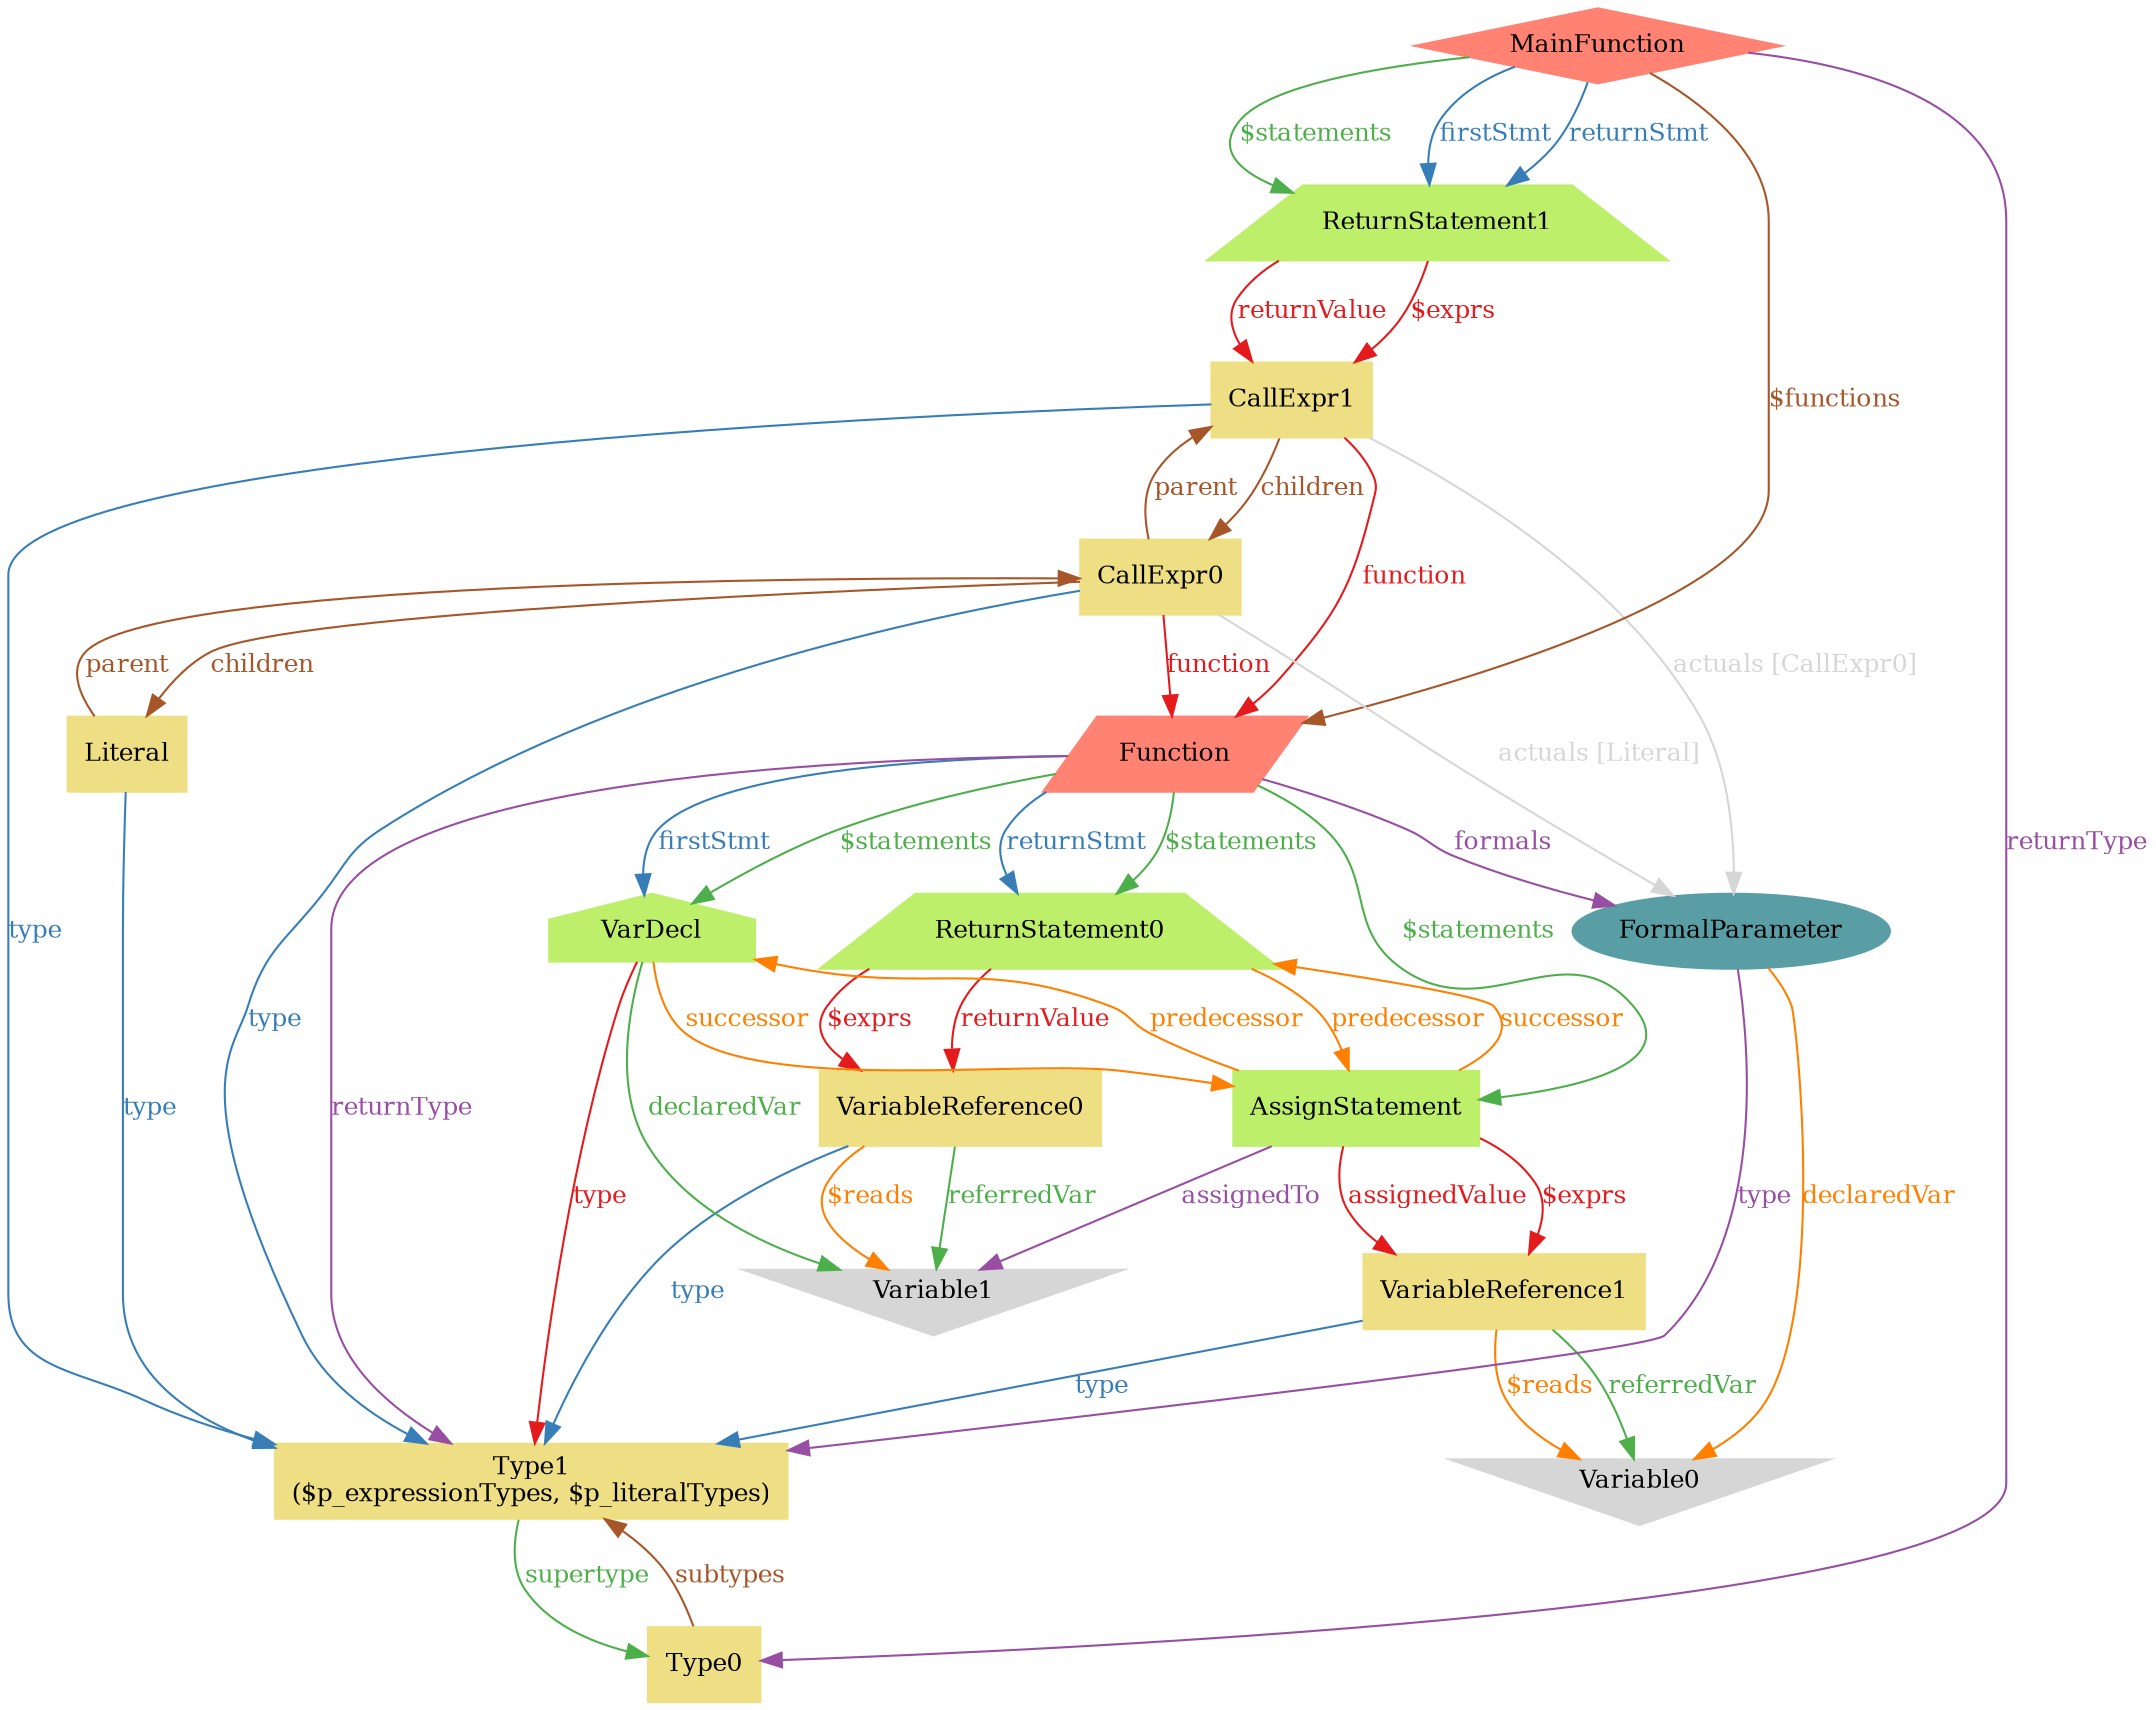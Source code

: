 digraph "graph" {
graph [fontsize=12]
node [fontsize=12]
edge [fontsize=12]
rankdir=TB;
"N5" -> "N4" [uuid = "<AssignStatement, VariableReference1>", color = "#e41a1c", fontcolor = "#e41a1c", style = "solid", label = "$exprs", dir = "forward", weight = "1"]
"N7" -> "N6" [uuid = "<ReturnStatement0, VariableReference0>", color = "#e41a1c", fontcolor = "#e41a1c", style = "solid", label = "$exprs", dir = "forward", weight = "1"]
"N14" -> "N13" [uuid = "<ReturnStatement1, CallExpr1>", color = "#e41a1c", fontcolor = "#e41a1c", style = "solid", label = "$exprs", dir = "forward", weight = "1"]
"N15" -> "N11" [uuid = "<MainFunction, Function>", color = "#a65628", fontcolor = "#a65628", style = "solid", label = "$functions", dir = "forward", weight = "1"]
"N6" -> "N1" [uuid = "<VariableReference0, Variable1>", color = "#ff7f00", fontcolor = "#ff7f00", style = "solid", label = "$reads", dir = "forward", weight = "1"]
"N4" -> "N0" [uuid = "<VariableReference1, Variable0>", color = "#ff7f00", fontcolor = "#ff7f00", style = "solid", label = "$reads", dir = "forward", weight = "1"]
"N11" -> "N5" [uuid = "<Function, AssignStatement>", color = "#4daf4a", fontcolor = "#4daf4a", style = "solid", label = "$statements", dir = "forward", weight = "1"]
"N11" -> "N7" [uuid = "<Function, ReturnStatement0>", color = "#4daf4a", fontcolor = "#4daf4a", style = "solid", label = "$statements", dir = "forward", weight = "1"]
"N11" -> "N8" [uuid = "<Function, VarDecl>", color = "#4daf4a", fontcolor = "#4daf4a", style = "solid", label = "$statements", dir = "forward", weight = "1"]
"N15" -> "N14" [uuid = "<MainFunction, ReturnStatement1>", color = "#4daf4a", fontcolor = "#4daf4a", style = "solid", label = "$statements", dir = "forward", weight = "1"]
"N12" -> "N10" [uuid = "<CallExpr0, Literal, FormalParameter>", color = "#d6d6d6", fontcolor = "#d6d6d6", style = "solid", label = "actuals [Literal]", dir = "forward", weight = "1"]
"N13" -> "N10" [uuid = "<CallExpr1, CallExpr0, FormalParameter>", color = "#d6d6d6", fontcolor = "#d6d6d6", style = "solid", label = "actuals [CallExpr0]", dir = "forward", weight = "1"]
"N5" -> "N1" [uuid = "<AssignStatement, Variable1>", color = "#984ea3", fontcolor = "#984ea3", style = "solid", label = "assignedTo", dir = "forward", weight = "1"]
"N5" -> "N4" [uuid = "<AssignStatement, VariableReference1>", color = "#e41a1c", fontcolor = "#e41a1c", style = "solid", label = "assignedValue", dir = "forward", weight = "1"]
"N12" -> "N9" [uuid = "<CallExpr0, Literal>", color = "#a65628", fontcolor = "#a65628", style = "solid", label = "children", dir = "forward", weight = "1"]
"N13" -> "N12" [uuid = "<CallExpr1, CallExpr0>", color = "#a65628", fontcolor = "#a65628", style = "solid", label = "children", dir = "forward", weight = "1"]
"N10" -> "N0" [uuid = "<FormalParameter, Variable0>", color = "#ff7f00", fontcolor = "#ff7f00", style = "solid", label = "declaredVar", dir = "forward", weight = "1"]
"N8" -> "N1" [uuid = "<VarDecl, Variable1>", color = "#4daf4a", fontcolor = "#4daf4a", style = "solid", label = "declaredVar", dir = "forward", weight = "1"]
"N11" -> "N8" [uuid = "<Function, VarDecl>", color = "#377eb8", fontcolor = "#377eb8", style = "solid", label = "firstStmt", dir = "forward", weight = "1"]
"N15" -> "N14" [uuid = "<MainFunction, ReturnStatement1>", color = "#377eb8", fontcolor = "#377eb8", style = "solid", label = "firstStmt", dir = "forward", weight = "1"]
"N11" -> "N10" [uuid = "<Function, FormalParameter>", color = "#984ea3", fontcolor = "#984ea3", style = "solid", label = "formals", dir = "forward", weight = "1"]
"N12" -> "N11" [uuid = "<CallExpr0, Function>", color = "#e41a1c", fontcolor = "#e41a1c", style = "solid", label = "function", dir = "forward", weight = "1"]
"N13" -> "N11" [uuid = "<CallExpr1, Function>", color = "#e41a1c", fontcolor = "#e41a1c", style = "solid", label = "function", dir = "forward", weight = "1"]
"N13" -> "N12" [uuid = "<CallExpr0, CallExpr1>", color = "#a65628", fontcolor = "#a65628", style = "solid", label = "parent", dir = "back", weight = "1"]
"N12" -> "N9" [uuid = "<Literal, CallExpr0>", color = "#a65628", fontcolor = "#a65628", style = "solid", label = "parent", dir = "back", weight = "1"]
"N8" -> "N5" [uuid = "<AssignStatement, VarDecl>", color = "#ff7f00", fontcolor = "#ff7f00", style = "solid", label = "predecessor", dir = "back", weight = "1"]
"N7" -> "N5" [uuid = "<ReturnStatement0, AssignStatement>", color = "#ff7f00", fontcolor = "#ff7f00", style = "solid", label = "predecessor", dir = "forward", weight = "1"]
"N6" -> "N1" [uuid = "<VariableReference0, Variable1>", color = "#4daf4a", fontcolor = "#4daf4a", style = "solid", label = "referredVar", dir = "forward", weight = "1"]
"N4" -> "N0" [uuid = "<VariableReference1, Variable0>", color = "#4daf4a", fontcolor = "#4daf4a", style = "solid", label = "referredVar", dir = "forward", weight = "1"]
"N11" -> "N7" [uuid = "<Function, ReturnStatement0>", color = "#377eb8", fontcolor = "#377eb8", style = "solid", label = "returnStmt", dir = "forward", weight = "1"]
"N15" -> "N14" [uuid = "<MainFunction, ReturnStatement1>", color = "#377eb8", fontcolor = "#377eb8", style = "solid", label = "returnStmt", dir = "forward", weight = "1"]
"N11" -> "N3" [uuid = "<Function, Type1>", color = "#984ea3", fontcolor = "#984ea3", style = "solid", label = "returnType", dir = "forward", weight = "1"]
"N15" -> "N2" [uuid = "<MainFunction, Type0>", color = "#984ea3", fontcolor = "#984ea3", style = "solid", label = "returnType", dir = "forward", weight = "1"]
"N7" -> "N6" [uuid = "<ReturnStatement0, VariableReference0>", color = "#e41a1c", fontcolor = "#e41a1c", style = "solid", label = "returnValue", dir = "forward", weight = "1"]
"N14" -> "N13" [uuid = "<ReturnStatement1, CallExpr1>", color = "#e41a1c", fontcolor = "#e41a1c", style = "solid", label = "returnValue", dir = "forward", weight = "1"]
"N3" -> "N2" [uuid = "<Type0, Type1>", color = "#a65628", fontcolor = "#a65628", style = "solid", label = "subtypes", dir = "back", weight = "1"]
"N7" -> "N5" [uuid = "<AssignStatement, ReturnStatement0>", color = "#ff7f00", fontcolor = "#ff7f00", style = "solid", label = "successor", dir = "back", weight = "1"]
"N8" -> "N5" [uuid = "<VarDecl, AssignStatement>", color = "#ff7f00", fontcolor = "#ff7f00", style = "solid", label = "successor", dir = "forward", weight = "1"]
"N3" -> "N2" [uuid = "<Type1, Type0>", color = "#4daf4a", fontcolor = "#4daf4a", style = "solid", label = "supertype", dir = "forward", weight = "1"]
"N12" -> "N3" [uuid = "<CallExpr0, Type1>", color = "#377eb8", fontcolor = "#377eb8", style = "solid", label = "type", dir = "forward", weight = "1"]
"N13" -> "N3" [uuid = "<CallExpr1, Type1>", color = "#377eb8", fontcolor = "#377eb8", style = "solid", label = "type", dir = "forward", weight = "1"]
"N9" -> "N3" [uuid = "<Literal, Type1>", color = "#377eb8", fontcolor = "#377eb8", style = "solid", label = "type", dir = "forward", weight = "1"]
"N6" -> "N3" [uuid = "<VariableReference0, Type1>", color = "#377eb8", fontcolor = "#377eb8", style = "solid", label = "type", dir = "forward", weight = "1"]
"N4" -> "N3" [uuid = "<VariableReference1, Type1>", color = "#377eb8", fontcolor = "#377eb8", style = "solid", label = "type", dir = "forward", weight = "1"]
"N10" -> "N3" [uuid = "<FormalParameter, Type1>", color = "#984ea3", fontcolor = "#984ea3", style = "solid", label = "type", dir = "forward", weight = "1"]
"N8" -> "N3" [uuid = "<VarDecl, Type1>", color = "#e41a1c", fontcolor = "#e41a1c", style = "solid", label = "type", dir = "forward", weight = "1"]
"N0" [uuid="Variable0", label="Variable0", color="#d6d6d6", fontcolor = "#000000", shape = "invtriangle", style = "filled, solid"]
"N1" [uuid="Variable1", label="Variable1", color="#d6d6d6", fontcolor = "#000000", shape = "invtriangle", style = "filled, solid"]
"N2" [uuid="Type0", label="Type0", color="#efdf84", fontcolor = "#000000", shape = "box", style = "filled, solid"]
"N3" [uuid="Type1", label="Type1\n($p_expressionTypes, $p_literalTypes)", color="#efdf84", fontcolor = "#000000", shape = "box", style = "filled, solid"]
"N4" [uuid="VariableReference1", label="VariableReference1", color="#efdf84", fontcolor = "#000000", shape = "box", style = "filled, solid"]
"N5" [uuid="AssignStatement", label="AssignStatement", color="#bdef6b", fontcolor = "#000000", shape = "box", style = "filled, solid"]
"N6" [uuid="VariableReference0", label="VariableReference0", color="#efdf84", fontcolor = "#000000", shape = "box", style = "filled, solid"]
"N7" [uuid="ReturnStatement0", label="ReturnStatement0", color="#bdef6b", fontcolor = "#000000", shape = "trapezium", style = "filled, solid"]
"N8" [uuid="VarDecl", label="VarDecl", color="#bdef6b", fontcolor = "#000000", shape = "house", style = "filled, solid"]
"N9" [uuid="Literal", label="Literal", color="#efdf84", fontcolor = "#000000", shape = "box", style = "filled, solid"]
"N10" [uuid="FormalParameter", label="FormalParameter", color="#5a9ea5", fontcolor = "#000000", shape = "ellipse", style = "filled, solid"]
"N11" [uuid="Function", label="Function", color="#ff8273", fontcolor = "#000000", shape = "parallelogram", style = "filled, solid"]
"N12" [uuid="CallExpr0", label="CallExpr0", color="#efdf84", fontcolor = "#000000", shape = "box", style = "filled, solid"]
"N13" [uuid="CallExpr1", label="CallExpr1", color="#efdf84", fontcolor = "#000000", shape = "box", style = "filled, solid"]
"N14" [uuid="ReturnStatement1", label="ReturnStatement1", color="#bdef6b", fontcolor = "#000000", shape = "trapezium", style = "filled, solid"]
"N15" [uuid="MainFunction", label="MainFunction", color="#ff8273", fontcolor = "#000000", shape = "diamond", style = "filled, solid"]
}
